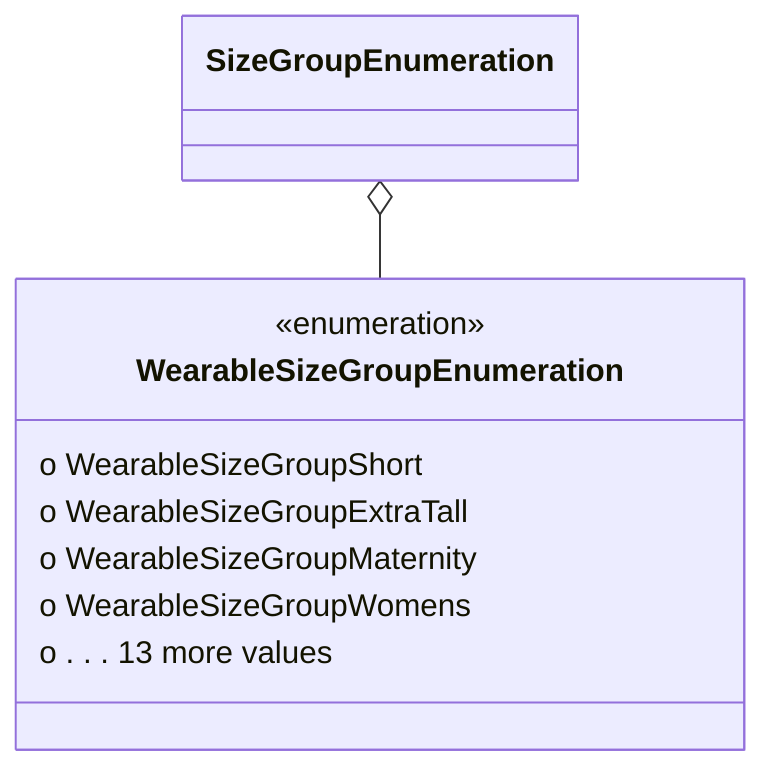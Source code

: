 classDiagram
SizeGroupEnumeration o-- WearableSizeGroupEnumeration
  class WearableSizeGroupEnumeration {
<<enumeration>>
  o WearableSizeGroupShort
  o WearableSizeGroupExtraTall
  o WearableSizeGroupMaternity
  o WearableSizeGroupWomens
  o . . . 13 more values
}